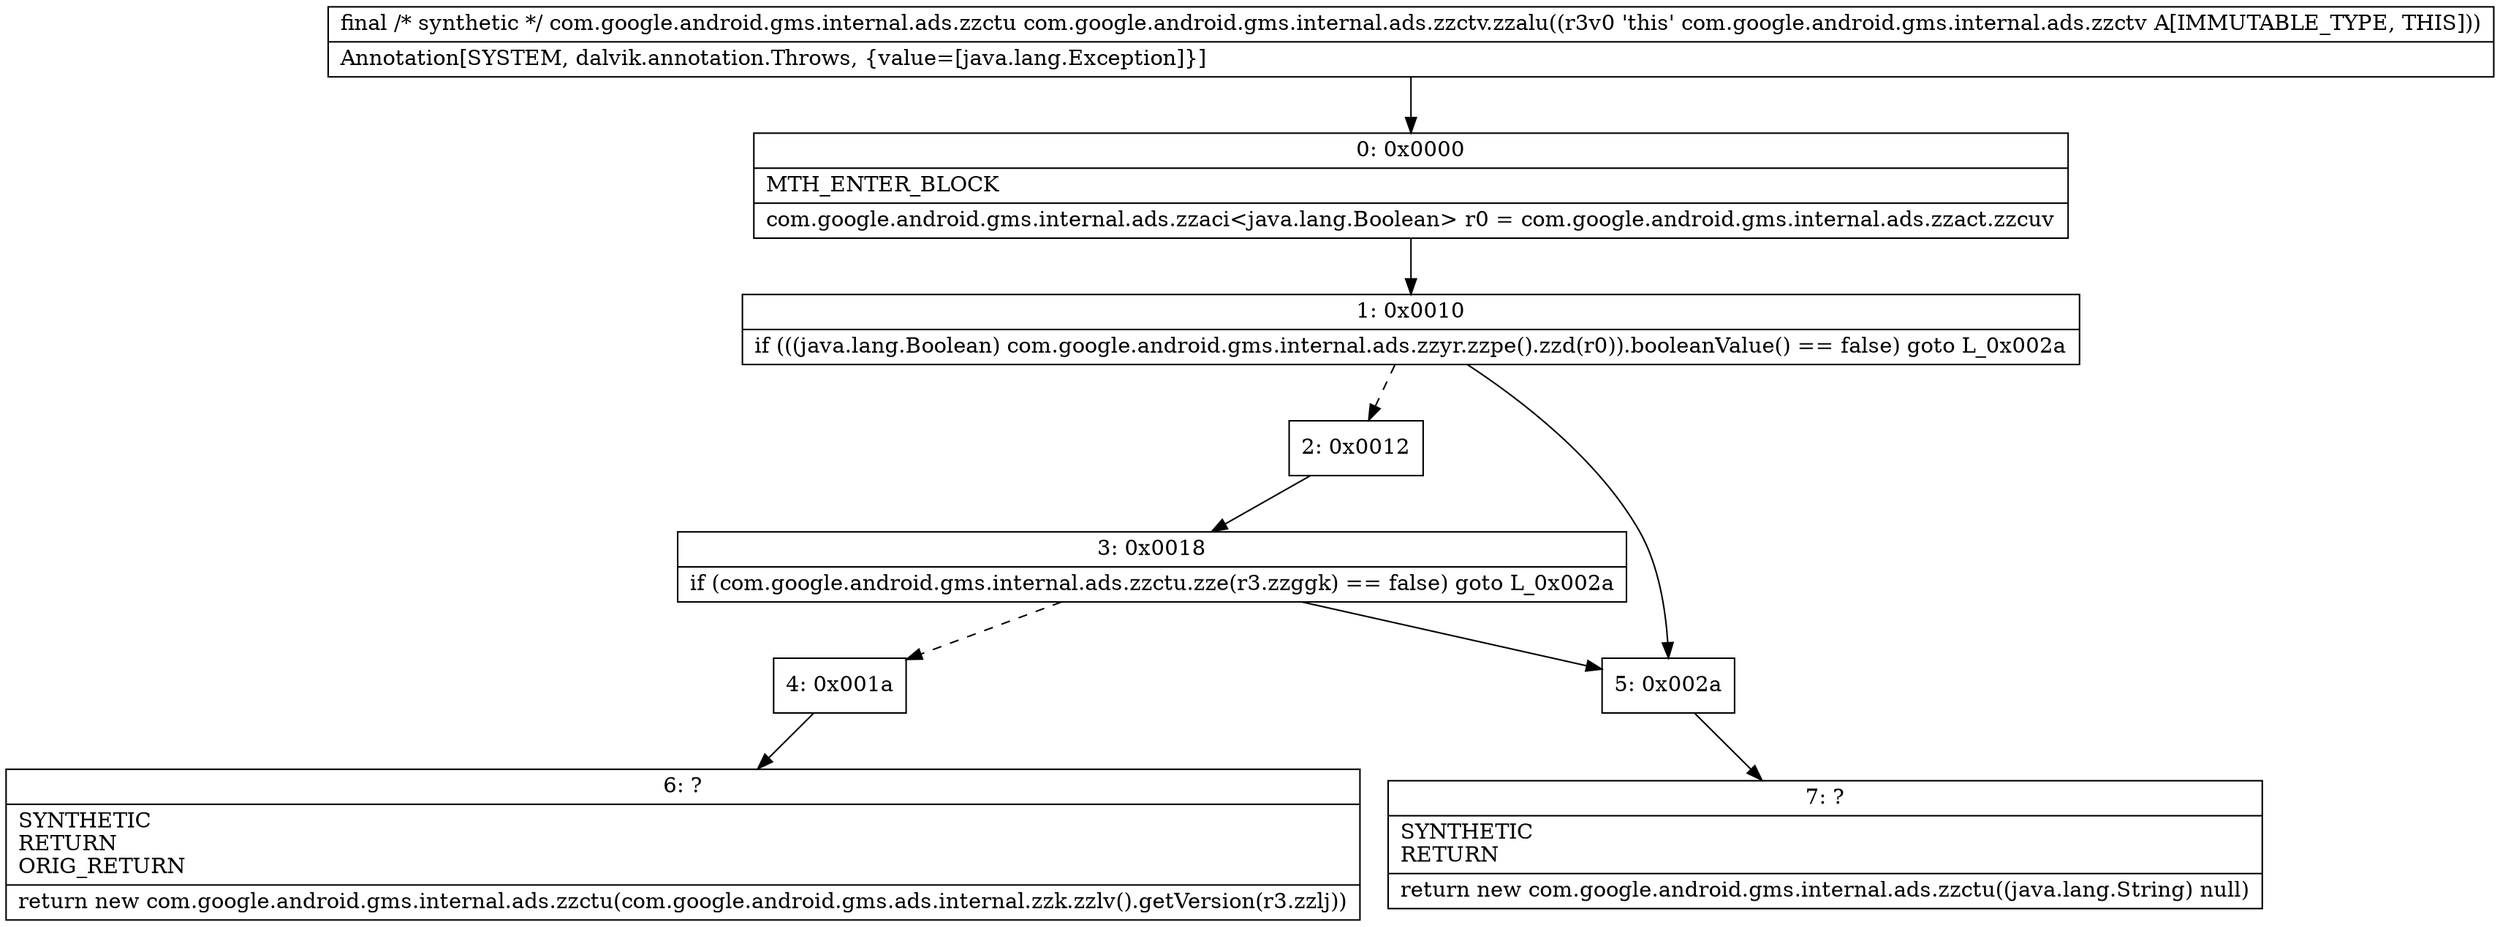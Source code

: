 digraph "CFG forcom.google.android.gms.internal.ads.zzctv.zzalu()Lcom\/google\/android\/gms\/internal\/ads\/zzctu;" {
Node_0 [shape=record,label="{0\:\ 0x0000|MTH_ENTER_BLOCK\l|com.google.android.gms.internal.ads.zzaci\<java.lang.Boolean\> r0 = com.google.android.gms.internal.ads.zzact.zzcuv\l}"];
Node_1 [shape=record,label="{1\:\ 0x0010|if (((java.lang.Boolean) com.google.android.gms.internal.ads.zzyr.zzpe().zzd(r0)).booleanValue() == false) goto L_0x002a\l}"];
Node_2 [shape=record,label="{2\:\ 0x0012}"];
Node_3 [shape=record,label="{3\:\ 0x0018|if (com.google.android.gms.internal.ads.zzctu.zze(r3.zzggk) == false) goto L_0x002a\l}"];
Node_4 [shape=record,label="{4\:\ 0x001a}"];
Node_5 [shape=record,label="{5\:\ 0x002a}"];
Node_6 [shape=record,label="{6\:\ ?|SYNTHETIC\lRETURN\lORIG_RETURN\l|return new com.google.android.gms.internal.ads.zzctu(com.google.android.gms.ads.internal.zzk.zzlv().getVersion(r3.zzlj))\l}"];
Node_7 [shape=record,label="{7\:\ ?|SYNTHETIC\lRETURN\l|return new com.google.android.gms.internal.ads.zzctu((java.lang.String) null)\l}"];
MethodNode[shape=record,label="{final \/* synthetic *\/ com.google.android.gms.internal.ads.zzctu com.google.android.gms.internal.ads.zzctv.zzalu((r3v0 'this' com.google.android.gms.internal.ads.zzctv A[IMMUTABLE_TYPE, THIS]))  | Annotation[SYSTEM, dalvik.annotation.Throws, \{value=[java.lang.Exception]\}]\l}"];
MethodNode -> Node_0;
Node_0 -> Node_1;
Node_1 -> Node_2[style=dashed];
Node_1 -> Node_5;
Node_2 -> Node_3;
Node_3 -> Node_4[style=dashed];
Node_3 -> Node_5;
Node_4 -> Node_6;
Node_5 -> Node_7;
}

